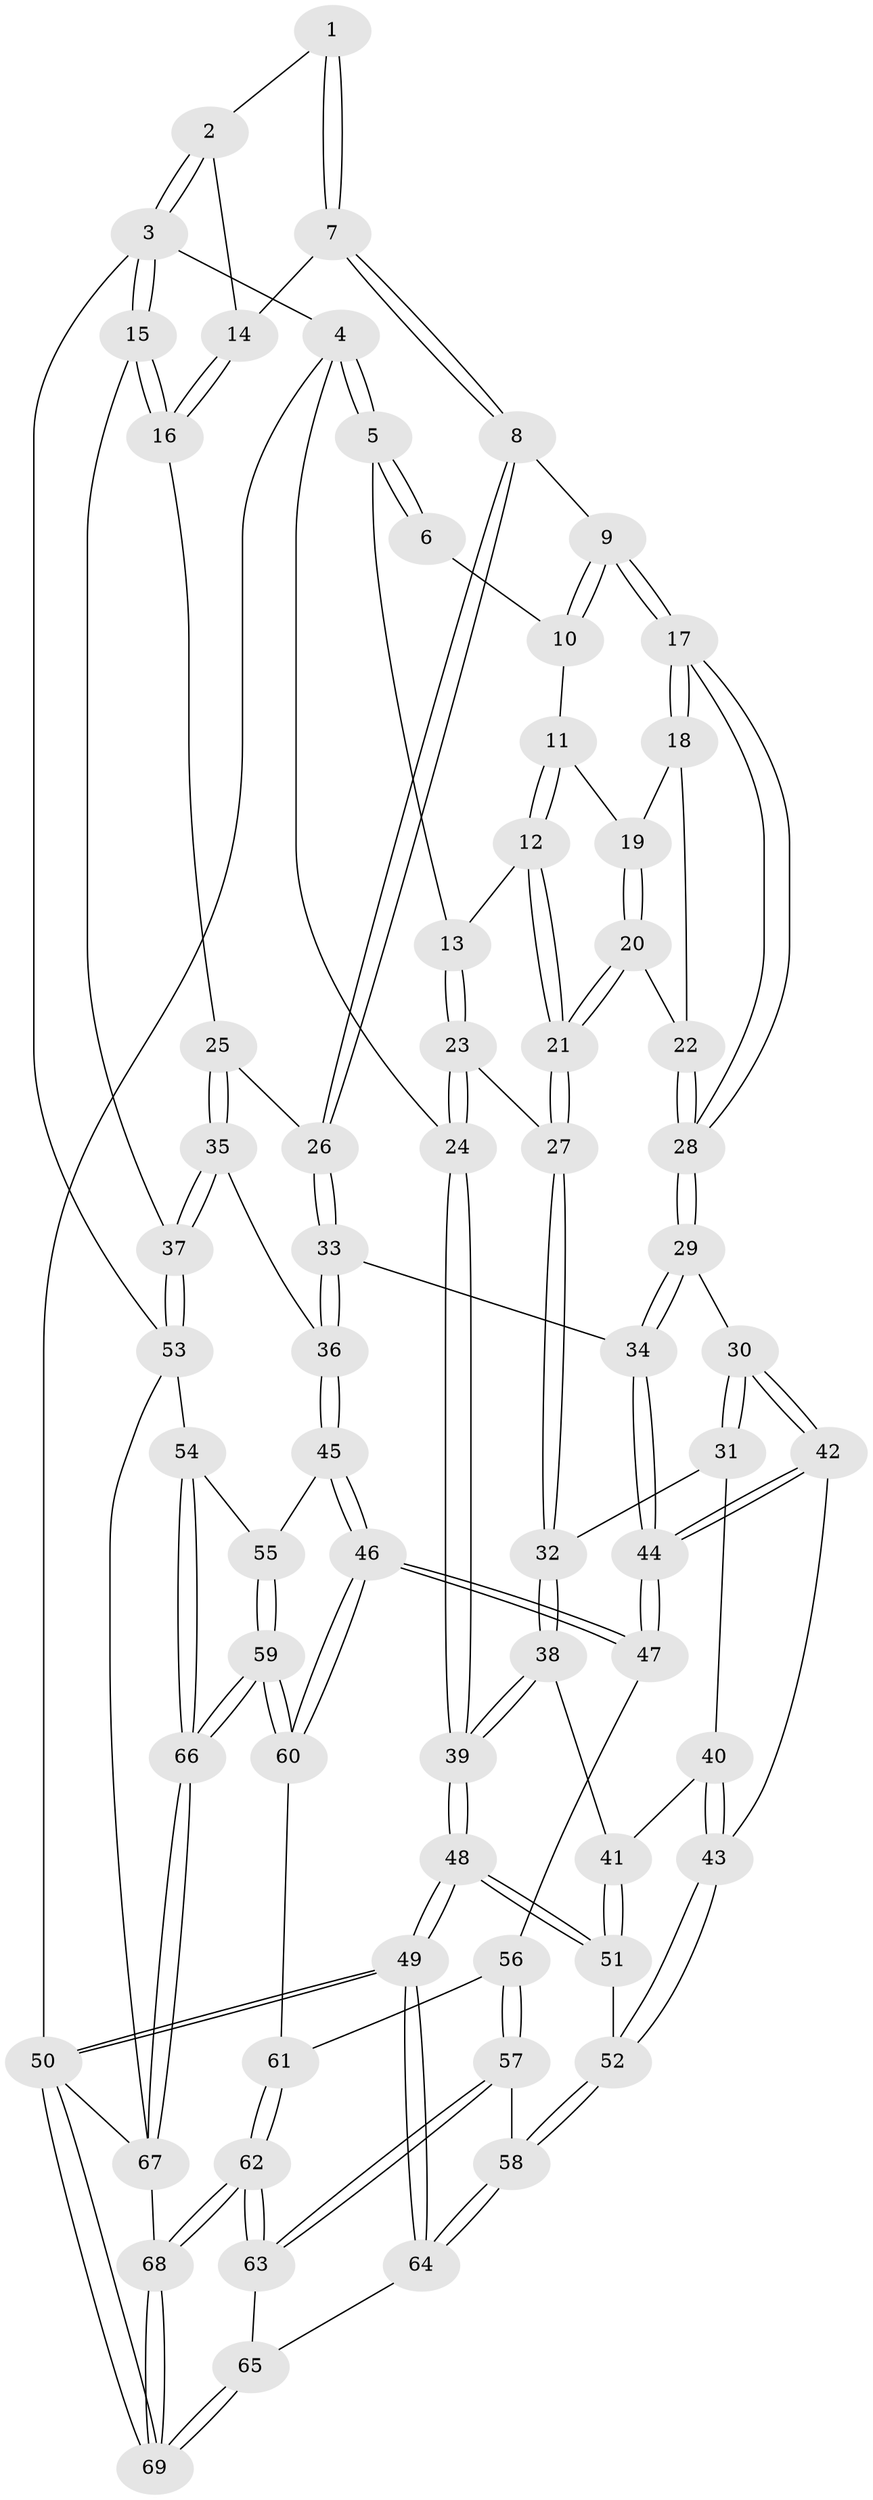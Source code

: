 // Generated by graph-tools (version 1.1) at 2025/27/03/09/25 03:27:17]
// undirected, 69 vertices, 169 edges
graph export_dot {
graph [start="1"]
  node [color=gray90,style=filled];
  1 [pos="+0.5996281896519835+0"];
  2 [pos="+0.9822972787033343+0"];
  3 [pos="+1+0"];
  4 [pos="+0+0"];
  5 [pos="+0+0"];
  6 [pos="+0.47701901542475217+0"];
  7 [pos="+0.6710257953410722+0.11811947801335425"];
  8 [pos="+0.637211715201979+0.16822752390937395"];
  9 [pos="+0.6004099902919843+0.16676917021994436"];
  10 [pos="+0.47888600419719174+0"];
  11 [pos="+0.3668367336356581+0.10109737917182142"];
  12 [pos="+0.23363414162870677+0.11201252851846172"];
  13 [pos="+0.1969346318670239+0.07582670865610332"];
  14 [pos="+0.8679463401997985+0"];
  15 [pos="+1+0.3067030167680813"];
  16 [pos="+0.8700502536383973+0.13716133058606406"];
  17 [pos="+0.5939516756372337+0.1716320708457955"];
  18 [pos="+0.4545377780420965+0.15210267168373176"];
  19 [pos="+0.37573051135368507+0.11342299357119534"];
  20 [pos="+0.38192336825086604+0.24683287385952368"];
  21 [pos="+0.24852583383901125+0.280028116976072"];
  22 [pos="+0.39703615913285906+0.25201960121459593"];
  23 [pos="+0.07795263682054593+0.26552401478143384"];
  24 [pos="+0+0.28249632606230185"];
  25 [pos="+0.758506746482866+0.23421978710030691"];
  26 [pos="+0.6446005627461745+0.17387499138292623"];
  27 [pos="+0.23977980592201514+0.29799237653532223"];
  28 [pos="+0.49731935881287387+0.31336185785177084"];
  29 [pos="+0.4970380257104157+0.33643945575065876"];
  30 [pos="+0.31959081591714456+0.39375970549027656"];
  31 [pos="+0.2763967426814377+0.3609011213641744"];
  32 [pos="+0.2423055744195123+0.32191333772857045"];
  33 [pos="+0.6482458939626023+0.4400026189855708"];
  34 [pos="+0.5387744660213512+0.4235090156338228"];
  35 [pos="+0.8352915353853938+0.41045479385846"];
  36 [pos="+0.7120944329311574+0.4634727196043559"];
  37 [pos="+1+0.4674062680713248"];
  38 [pos="+0.11148153024214227+0.45494194130834376"];
  39 [pos="+0+0.38150604152120005"];
  40 [pos="+0.23970127133905228+0.46082047116415187"];
  41 [pos="+0.1453369794097218+0.5087257875967137"];
  42 [pos="+0.35752206736607234+0.5303311311186127"];
  43 [pos="+0.3106393587940245+0.5577922588544056"];
  44 [pos="+0.45551786589199456+0.5477083917341005"];
  45 [pos="+0.6974355789377572+0.527603870036271"];
  46 [pos="+0.5478992404192362+0.6495229828162693"];
  47 [pos="+0.45556670756170903+0.5478153880210652"];
  48 [pos="+0+0.8352690410592711"];
  49 [pos="+0+1"];
  50 [pos="+0+1"];
  51 [pos="+0.18810729879590218+0.6174664672378345"];
  52 [pos="+0.22231866656852223+0.6275120335358337"];
  53 [pos="+1+0.6217437655558292"];
  54 [pos="+1+0.6723158696170726"];
  55 [pos="+0.724960752462742+0.6189077076041759"];
  56 [pos="+0.3964510625705206+0.680389849067202"];
  57 [pos="+0.26478396755772937+0.6979535802441251"];
  58 [pos="+0.25584187154311144+0.6911945417420935"];
  59 [pos="+0.638000773434885+0.8962159258743784"];
  60 [pos="+0.5635016937410435+0.7187951294512428"];
  61 [pos="+0.4076611798989353+0.6979414377234416"];
  62 [pos="+0.39704972080539486+0.8560555413991571"];
  63 [pos="+0.31568372931442956+0.773430323292088"];
  64 [pos="+0.2260058181430143+0.740774889460995"];
  65 [pos="+0.19874344093678056+0.8640115829696897"];
  66 [pos="+0.6472158831552555+0.9509219860815857"];
  67 [pos="+0.6248625042130131+1"];
  68 [pos="+0.5010532324372964+1"];
  69 [pos="+0.044306532843423445+1"];
  1 -- 2;
  1 -- 7;
  1 -- 7;
  2 -- 3;
  2 -- 3;
  2 -- 14;
  3 -- 4;
  3 -- 15;
  3 -- 15;
  3 -- 53;
  4 -- 5;
  4 -- 5;
  4 -- 24;
  4 -- 50;
  5 -- 6;
  5 -- 6;
  5 -- 13;
  6 -- 10;
  7 -- 8;
  7 -- 8;
  7 -- 14;
  8 -- 9;
  8 -- 26;
  8 -- 26;
  9 -- 10;
  9 -- 10;
  9 -- 17;
  9 -- 17;
  10 -- 11;
  11 -- 12;
  11 -- 12;
  11 -- 19;
  12 -- 13;
  12 -- 21;
  12 -- 21;
  13 -- 23;
  13 -- 23;
  14 -- 16;
  14 -- 16;
  15 -- 16;
  15 -- 16;
  15 -- 37;
  16 -- 25;
  17 -- 18;
  17 -- 18;
  17 -- 28;
  17 -- 28;
  18 -- 19;
  18 -- 22;
  19 -- 20;
  19 -- 20;
  20 -- 21;
  20 -- 21;
  20 -- 22;
  21 -- 27;
  21 -- 27;
  22 -- 28;
  22 -- 28;
  23 -- 24;
  23 -- 24;
  23 -- 27;
  24 -- 39;
  24 -- 39;
  25 -- 26;
  25 -- 35;
  25 -- 35;
  26 -- 33;
  26 -- 33;
  27 -- 32;
  27 -- 32;
  28 -- 29;
  28 -- 29;
  29 -- 30;
  29 -- 34;
  29 -- 34;
  30 -- 31;
  30 -- 31;
  30 -- 42;
  30 -- 42;
  31 -- 32;
  31 -- 40;
  32 -- 38;
  32 -- 38;
  33 -- 34;
  33 -- 36;
  33 -- 36;
  34 -- 44;
  34 -- 44;
  35 -- 36;
  35 -- 37;
  35 -- 37;
  36 -- 45;
  36 -- 45;
  37 -- 53;
  37 -- 53;
  38 -- 39;
  38 -- 39;
  38 -- 41;
  39 -- 48;
  39 -- 48;
  40 -- 41;
  40 -- 43;
  40 -- 43;
  41 -- 51;
  41 -- 51;
  42 -- 43;
  42 -- 44;
  42 -- 44;
  43 -- 52;
  43 -- 52;
  44 -- 47;
  44 -- 47;
  45 -- 46;
  45 -- 46;
  45 -- 55;
  46 -- 47;
  46 -- 47;
  46 -- 60;
  46 -- 60;
  47 -- 56;
  48 -- 49;
  48 -- 49;
  48 -- 51;
  48 -- 51;
  49 -- 50;
  49 -- 50;
  49 -- 64;
  49 -- 64;
  50 -- 69;
  50 -- 69;
  50 -- 67;
  51 -- 52;
  52 -- 58;
  52 -- 58;
  53 -- 54;
  53 -- 67;
  54 -- 55;
  54 -- 66;
  54 -- 66;
  55 -- 59;
  55 -- 59;
  56 -- 57;
  56 -- 57;
  56 -- 61;
  57 -- 58;
  57 -- 63;
  57 -- 63;
  58 -- 64;
  58 -- 64;
  59 -- 60;
  59 -- 60;
  59 -- 66;
  59 -- 66;
  60 -- 61;
  61 -- 62;
  61 -- 62;
  62 -- 63;
  62 -- 63;
  62 -- 68;
  62 -- 68;
  63 -- 65;
  64 -- 65;
  65 -- 69;
  65 -- 69;
  66 -- 67;
  66 -- 67;
  67 -- 68;
  68 -- 69;
  68 -- 69;
}
